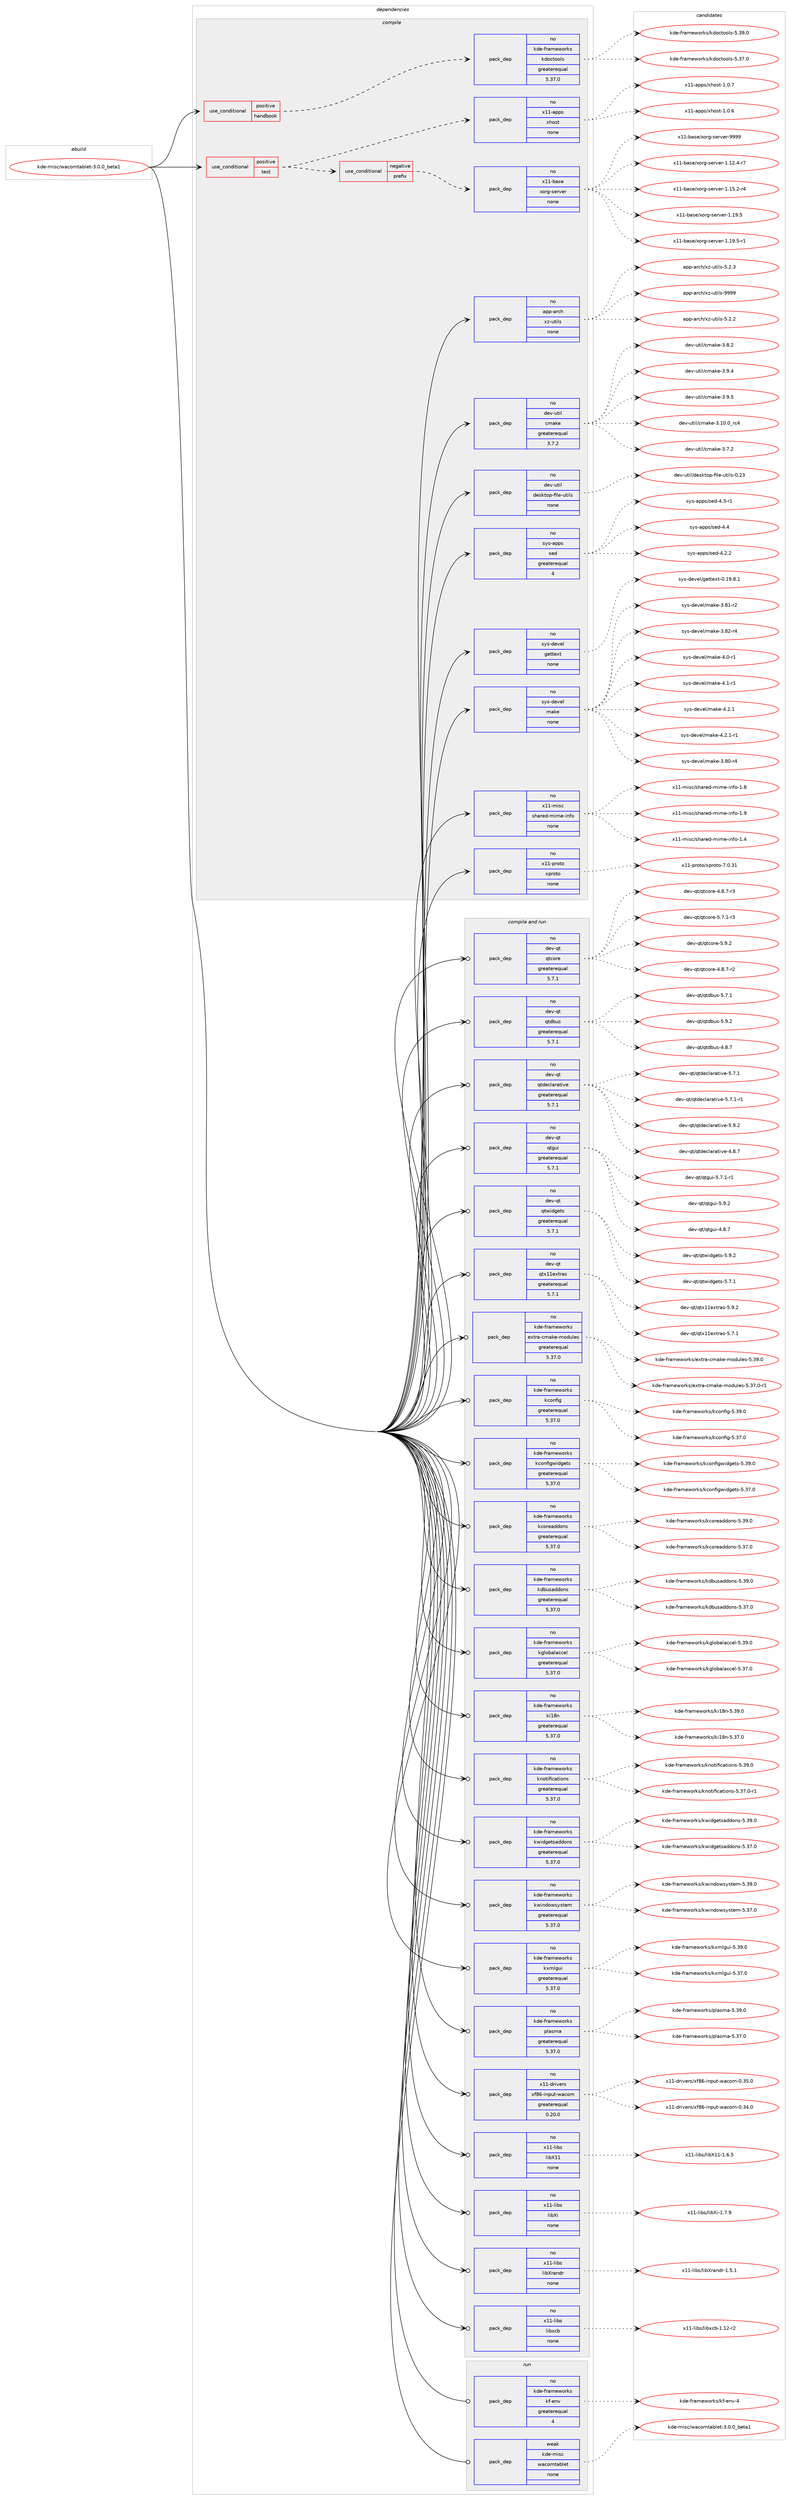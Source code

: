 digraph prolog {

# *************
# Graph options
# *************

newrank=true;
concentrate=true;
compound=true;
graph [rankdir=LR,fontname=Helvetica,fontsize=10,ranksep=1.5];#, ranksep=2.5, nodesep=0.2];
edge  [arrowhead=vee];
node  [fontname=Helvetica,fontsize=10];

# **********
# The ebuild
# **********

subgraph cluster_leftcol {
color=gray;
rank=same;
label=<<i>ebuild</i>>;
id [label="kde-misc/wacomtablet-3.0.0_beta1", color=red, width=4, href="../kde-misc/wacomtablet-3.0.0_beta1.svg"];
}

# ****************
# The dependencies
# ****************

subgraph cluster_midcol {
color=gray;
label=<<i>dependencies</i>>;
subgraph cluster_compile {
fillcolor="#eeeeee";
style=filled;
label=<<i>compile</i>>;
subgraph cond84415 {
dependency335455 [label=<<TABLE BORDER="0" CELLBORDER="1" CELLSPACING="0" CELLPADDING="4"><TR><TD ROWSPAN="3" CELLPADDING="10">use_conditional</TD></TR><TR><TD>positive</TD></TR><TR><TD>handbook</TD></TR></TABLE>>, shape=none, color=red];
subgraph pack246017 {
dependency335456 [label=<<TABLE BORDER="0" CELLBORDER="1" CELLSPACING="0" CELLPADDING="4" WIDTH="220"><TR><TD ROWSPAN="6" CELLPADDING="30">pack_dep</TD></TR><TR><TD WIDTH="110">no</TD></TR><TR><TD>kde-frameworks</TD></TR><TR><TD>kdoctools</TD></TR><TR><TD>greaterequal</TD></TR><TR><TD>5.37.0</TD></TR></TABLE>>, shape=none, color=blue];
}
dependency335455:e -> dependency335456:w [weight=20,style="dashed",arrowhead="vee"];
}
id:e -> dependency335455:w [weight=20,style="solid",arrowhead="vee"];
subgraph cond84416 {
dependency335457 [label=<<TABLE BORDER="0" CELLBORDER="1" CELLSPACING="0" CELLPADDING="4"><TR><TD ROWSPAN="3" CELLPADDING="10">use_conditional</TD></TR><TR><TD>positive</TD></TR><TR><TD>test</TD></TR></TABLE>>, shape=none, color=red];
subgraph cond84417 {
dependency335458 [label=<<TABLE BORDER="0" CELLBORDER="1" CELLSPACING="0" CELLPADDING="4"><TR><TD ROWSPAN="3" CELLPADDING="10">use_conditional</TD></TR><TR><TD>negative</TD></TR><TR><TD>prefix</TD></TR></TABLE>>, shape=none, color=red];
subgraph pack246018 {
dependency335459 [label=<<TABLE BORDER="0" CELLBORDER="1" CELLSPACING="0" CELLPADDING="4" WIDTH="220"><TR><TD ROWSPAN="6" CELLPADDING="30">pack_dep</TD></TR><TR><TD WIDTH="110">no</TD></TR><TR><TD>x11-base</TD></TR><TR><TD>xorg-server</TD></TR><TR><TD>none</TD></TR><TR><TD></TD></TR></TABLE>>, shape=none, color=blue];
}
dependency335458:e -> dependency335459:w [weight=20,style="dashed",arrowhead="vee"];
}
dependency335457:e -> dependency335458:w [weight=20,style="dashed",arrowhead="vee"];
subgraph pack246019 {
dependency335460 [label=<<TABLE BORDER="0" CELLBORDER="1" CELLSPACING="0" CELLPADDING="4" WIDTH="220"><TR><TD ROWSPAN="6" CELLPADDING="30">pack_dep</TD></TR><TR><TD WIDTH="110">no</TD></TR><TR><TD>x11-apps</TD></TR><TR><TD>xhost</TD></TR><TR><TD>none</TD></TR><TR><TD></TD></TR></TABLE>>, shape=none, color=blue];
}
dependency335457:e -> dependency335460:w [weight=20,style="dashed",arrowhead="vee"];
}
id:e -> dependency335457:w [weight=20,style="solid",arrowhead="vee"];
subgraph pack246020 {
dependency335461 [label=<<TABLE BORDER="0" CELLBORDER="1" CELLSPACING="0" CELLPADDING="4" WIDTH="220"><TR><TD ROWSPAN="6" CELLPADDING="30">pack_dep</TD></TR><TR><TD WIDTH="110">no</TD></TR><TR><TD>app-arch</TD></TR><TR><TD>xz-utils</TD></TR><TR><TD>none</TD></TR><TR><TD></TD></TR></TABLE>>, shape=none, color=blue];
}
id:e -> dependency335461:w [weight=20,style="solid",arrowhead="vee"];
subgraph pack246021 {
dependency335462 [label=<<TABLE BORDER="0" CELLBORDER="1" CELLSPACING="0" CELLPADDING="4" WIDTH="220"><TR><TD ROWSPAN="6" CELLPADDING="30">pack_dep</TD></TR><TR><TD WIDTH="110">no</TD></TR><TR><TD>dev-util</TD></TR><TR><TD>cmake</TD></TR><TR><TD>greaterequal</TD></TR><TR><TD>3.7.2</TD></TR></TABLE>>, shape=none, color=blue];
}
id:e -> dependency335462:w [weight=20,style="solid",arrowhead="vee"];
subgraph pack246022 {
dependency335463 [label=<<TABLE BORDER="0" CELLBORDER="1" CELLSPACING="0" CELLPADDING="4" WIDTH="220"><TR><TD ROWSPAN="6" CELLPADDING="30">pack_dep</TD></TR><TR><TD WIDTH="110">no</TD></TR><TR><TD>dev-util</TD></TR><TR><TD>desktop-file-utils</TD></TR><TR><TD>none</TD></TR><TR><TD></TD></TR></TABLE>>, shape=none, color=blue];
}
id:e -> dependency335463:w [weight=20,style="solid",arrowhead="vee"];
subgraph pack246023 {
dependency335464 [label=<<TABLE BORDER="0" CELLBORDER="1" CELLSPACING="0" CELLPADDING="4" WIDTH="220"><TR><TD ROWSPAN="6" CELLPADDING="30">pack_dep</TD></TR><TR><TD WIDTH="110">no</TD></TR><TR><TD>sys-apps</TD></TR><TR><TD>sed</TD></TR><TR><TD>greaterequal</TD></TR><TR><TD>4</TD></TR></TABLE>>, shape=none, color=blue];
}
id:e -> dependency335464:w [weight=20,style="solid",arrowhead="vee"];
subgraph pack246024 {
dependency335465 [label=<<TABLE BORDER="0" CELLBORDER="1" CELLSPACING="0" CELLPADDING="4" WIDTH="220"><TR><TD ROWSPAN="6" CELLPADDING="30">pack_dep</TD></TR><TR><TD WIDTH="110">no</TD></TR><TR><TD>sys-devel</TD></TR><TR><TD>gettext</TD></TR><TR><TD>none</TD></TR><TR><TD></TD></TR></TABLE>>, shape=none, color=blue];
}
id:e -> dependency335465:w [weight=20,style="solid",arrowhead="vee"];
subgraph pack246025 {
dependency335466 [label=<<TABLE BORDER="0" CELLBORDER="1" CELLSPACING="0" CELLPADDING="4" WIDTH="220"><TR><TD ROWSPAN="6" CELLPADDING="30">pack_dep</TD></TR><TR><TD WIDTH="110">no</TD></TR><TR><TD>sys-devel</TD></TR><TR><TD>make</TD></TR><TR><TD>none</TD></TR><TR><TD></TD></TR></TABLE>>, shape=none, color=blue];
}
id:e -> dependency335466:w [weight=20,style="solid",arrowhead="vee"];
subgraph pack246026 {
dependency335467 [label=<<TABLE BORDER="0" CELLBORDER="1" CELLSPACING="0" CELLPADDING="4" WIDTH="220"><TR><TD ROWSPAN="6" CELLPADDING="30">pack_dep</TD></TR><TR><TD WIDTH="110">no</TD></TR><TR><TD>x11-misc</TD></TR><TR><TD>shared-mime-info</TD></TR><TR><TD>none</TD></TR><TR><TD></TD></TR></TABLE>>, shape=none, color=blue];
}
id:e -> dependency335467:w [weight=20,style="solid",arrowhead="vee"];
subgraph pack246027 {
dependency335468 [label=<<TABLE BORDER="0" CELLBORDER="1" CELLSPACING="0" CELLPADDING="4" WIDTH="220"><TR><TD ROWSPAN="6" CELLPADDING="30">pack_dep</TD></TR><TR><TD WIDTH="110">no</TD></TR><TR><TD>x11-proto</TD></TR><TR><TD>xproto</TD></TR><TR><TD>none</TD></TR><TR><TD></TD></TR></TABLE>>, shape=none, color=blue];
}
id:e -> dependency335468:w [weight=20,style="solid",arrowhead="vee"];
}
subgraph cluster_compileandrun {
fillcolor="#eeeeee";
style=filled;
label=<<i>compile and run</i>>;
subgraph pack246028 {
dependency335469 [label=<<TABLE BORDER="0" CELLBORDER="1" CELLSPACING="0" CELLPADDING="4" WIDTH="220"><TR><TD ROWSPAN="6" CELLPADDING="30">pack_dep</TD></TR><TR><TD WIDTH="110">no</TD></TR><TR><TD>dev-qt</TD></TR><TR><TD>qtcore</TD></TR><TR><TD>greaterequal</TD></TR><TR><TD>5.7.1</TD></TR></TABLE>>, shape=none, color=blue];
}
id:e -> dependency335469:w [weight=20,style="solid",arrowhead="odotvee"];
subgraph pack246029 {
dependency335470 [label=<<TABLE BORDER="0" CELLBORDER="1" CELLSPACING="0" CELLPADDING="4" WIDTH="220"><TR><TD ROWSPAN="6" CELLPADDING="30">pack_dep</TD></TR><TR><TD WIDTH="110">no</TD></TR><TR><TD>dev-qt</TD></TR><TR><TD>qtdbus</TD></TR><TR><TD>greaterequal</TD></TR><TR><TD>5.7.1</TD></TR></TABLE>>, shape=none, color=blue];
}
id:e -> dependency335470:w [weight=20,style="solid",arrowhead="odotvee"];
subgraph pack246030 {
dependency335471 [label=<<TABLE BORDER="0" CELLBORDER="1" CELLSPACING="0" CELLPADDING="4" WIDTH="220"><TR><TD ROWSPAN="6" CELLPADDING="30">pack_dep</TD></TR><TR><TD WIDTH="110">no</TD></TR><TR><TD>dev-qt</TD></TR><TR><TD>qtdeclarative</TD></TR><TR><TD>greaterequal</TD></TR><TR><TD>5.7.1</TD></TR></TABLE>>, shape=none, color=blue];
}
id:e -> dependency335471:w [weight=20,style="solid",arrowhead="odotvee"];
subgraph pack246031 {
dependency335472 [label=<<TABLE BORDER="0" CELLBORDER="1" CELLSPACING="0" CELLPADDING="4" WIDTH="220"><TR><TD ROWSPAN="6" CELLPADDING="30">pack_dep</TD></TR><TR><TD WIDTH="110">no</TD></TR><TR><TD>dev-qt</TD></TR><TR><TD>qtgui</TD></TR><TR><TD>greaterequal</TD></TR><TR><TD>5.7.1</TD></TR></TABLE>>, shape=none, color=blue];
}
id:e -> dependency335472:w [weight=20,style="solid",arrowhead="odotvee"];
subgraph pack246032 {
dependency335473 [label=<<TABLE BORDER="0" CELLBORDER="1" CELLSPACING="0" CELLPADDING="4" WIDTH="220"><TR><TD ROWSPAN="6" CELLPADDING="30">pack_dep</TD></TR><TR><TD WIDTH="110">no</TD></TR><TR><TD>dev-qt</TD></TR><TR><TD>qtwidgets</TD></TR><TR><TD>greaterequal</TD></TR><TR><TD>5.7.1</TD></TR></TABLE>>, shape=none, color=blue];
}
id:e -> dependency335473:w [weight=20,style="solid",arrowhead="odotvee"];
subgraph pack246033 {
dependency335474 [label=<<TABLE BORDER="0" CELLBORDER="1" CELLSPACING="0" CELLPADDING="4" WIDTH="220"><TR><TD ROWSPAN="6" CELLPADDING="30">pack_dep</TD></TR><TR><TD WIDTH="110">no</TD></TR><TR><TD>dev-qt</TD></TR><TR><TD>qtx11extras</TD></TR><TR><TD>greaterequal</TD></TR><TR><TD>5.7.1</TD></TR></TABLE>>, shape=none, color=blue];
}
id:e -> dependency335474:w [weight=20,style="solid",arrowhead="odotvee"];
subgraph pack246034 {
dependency335475 [label=<<TABLE BORDER="0" CELLBORDER="1" CELLSPACING="0" CELLPADDING="4" WIDTH="220"><TR><TD ROWSPAN="6" CELLPADDING="30">pack_dep</TD></TR><TR><TD WIDTH="110">no</TD></TR><TR><TD>kde-frameworks</TD></TR><TR><TD>extra-cmake-modules</TD></TR><TR><TD>greaterequal</TD></TR><TR><TD>5.37.0</TD></TR></TABLE>>, shape=none, color=blue];
}
id:e -> dependency335475:w [weight=20,style="solid",arrowhead="odotvee"];
subgraph pack246035 {
dependency335476 [label=<<TABLE BORDER="0" CELLBORDER="1" CELLSPACING="0" CELLPADDING="4" WIDTH="220"><TR><TD ROWSPAN="6" CELLPADDING="30">pack_dep</TD></TR><TR><TD WIDTH="110">no</TD></TR><TR><TD>kde-frameworks</TD></TR><TR><TD>kconfig</TD></TR><TR><TD>greaterequal</TD></TR><TR><TD>5.37.0</TD></TR></TABLE>>, shape=none, color=blue];
}
id:e -> dependency335476:w [weight=20,style="solid",arrowhead="odotvee"];
subgraph pack246036 {
dependency335477 [label=<<TABLE BORDER="0" CELLBORDER="1" CELLSPACING="0" CELLPADDING="4" WIDTH="220"><TR><TD ROWSPAN="6" CELLPADDING="30">pack_dep</TD></TR><TR><TD WIDTH="110">no</TD></TR><TR><TD>kde-frameworks</TD></TR><TR><TD>kconfigwidgets</TD></TR><TR><TD>greaterequal</TD></TR><TR><TD>5.37.0</TD></TR></TABLE>>, shape=none, color=blue];
}
id:e -> dependency335477:w [weight=20,style="solid",arrowhead="odotvee"];
subgraph pack246037 {
dependency335478 [label=<<TABLE BORDER="0" CELLBORDER="1" CELLSPACING="0" CELLPADDING="4" WIDTH="220"><TR><TD ROWSPAN="6" CELLPADDING="30">pack_dep</TD></TR><TR><TD WIDTH="110">no</TD></TR><TR><TD>kde-frameworks</TD></TR><TR><TD>kcoreaddons</TD></TR><TR><TD>greaterequal</TD></TR><TR><TD>5.37.0</TD></TR></TABLE>>, shape=none, color=blue];
}
id:e -> dependency335478:w [weight=20,style="solid",arrowhead="odotvee"];
subgraph pack246038 {
dependency335479 [label=<<TABLE BORDER="0" CELLBORDER="1" CELLSPACING="0" CELLPADDING="4" WIDTH="220"><TR><TD ROWSPAN="6" CELLPADDING="30">pack_dep</TD></TR><TR><TD WIDTH="110">no</TD></TR><TR><TD>kde-frameworks</TD></TR><TR><TD>kdbusaddons</TD></TR><TR><TD>greaterequal</TD></TR><TR><TD>5.37.0</TD></TR></TABLE>>, shape=none, color=blue];
}
id:e -> dependency335479:w [weight=20,style="solid",arrowhead="odotvee"];
subgraph pack246039 {
dependency335480 [label=<<TABLE BORDER="0" CELLBORDER="1" CELLSPACING="0" CELLPADDING="4" WIDTH="220"><TR><TD ROWSPAN="6" CELLPADDING="30">pack_dep</TD></TR><TR><TD WIDTH="110">no</TD></TR><TR><TD>kde-frameworks</TD></TR><TR><TD>kglobalaccel</TD></TR><TR><TD>greaterequal</TD></TR><TR><TD>5.37.0</TD></TR></TABLE>>, shape=none, color=blue];
}
id:e -> dependency335480:w [weight=20,style="solid",arrowhead="odotvee"];
subgraph pack246040 {
dependency335481 [label=<<TABLE BORDER="0" CELLBORDER="1" CELLSPACING="0" CELLPADDING="4" WIDTH="220"><TR><TD ROWSPAN="6" CELLPADDING="30">pack_dep</TD></TR><TR><TD WIDTH="110">no</TD></TR><TR><TD>kde-frameworks</TD></TR><TR><TD>ki18n</TD></TR><TR><TD>greaterequal</TD></TR><TR><TD>5.37.0</TD></TR></TABLE>>, shape=none, color=blue];
}
id:e -> dependency335481:w [weight=20,style="solid",arrowhead="odotvee"];
subgraph pack246041 {
dependency335482 [label=<<TABLE BORDER="0" CELLBORDER="1" CELLSPACING="0" CELLPADDING="4" WIDTH="220"><TR><TD ROWSPAN="6" CELLPADDING="30">pack_dep</TD></TR><TR><TD WIDTH="110">no</TD></TR><TR><TD>kde-frameworks</TD></TR><TR><TD>knotifications</TD></TR><TR><TD>greaterequal</TD></TR><TR><TD>5.37.0</TD></TR></TABLE>>, shape=none, color=blue];
}
id:e -> dependency335482:w [weight=20,style="solid",arrowhead="odotvee"];
subgraph pack246042 {
dependency335483 [label=<<TABLE BORDER="0" CELLBORDER="1" CELLSPACING="0" CELLPADDING="4" WIDTH="220"><TR><TD ROWSPAN="6" CELLPADDING="30">pack_dep</TD></TR><TR><TD WIDTH="110">no</TD></TR><TR><TD>kde-frameworks</TD></TR><TR><TD>kwidgetsaddons</TD></TR><TR><TD>greaterequal</TD></TR><TR><TD>5.37.0</TD></TR></TABLE>>, shape=none, color=blue];
}
id:e -> dependency335483:w [weight=20,style="solid",arrowhead="odotvee"];
subgraph pack246043 {
dependency335484 [label=<<TABLE BORDER="0" CELLBORDER="1" CELLSPACING="0" CELLPADDING="4" WIDTH="220"><TR><TD ROWSPAN="6" CELLPADDING="30">pack_dep</TD></TR><TR><TD WIDTH="110">no</TD></TR><TR><TD>kde-frameworks</TD></TR><TR><TD>kwindowsystem</TD></TR><TR><TD>greaterequal</TD></TR><TR><TD>5.37.0</TD></TR></TABLE>>, shape=none, color=blue];
}
id:e -> dependency335484:w [weight=20,style="solid",arrowhead="odotvee"];
subgraph pack246044 {
dependency335485 [label=<<TABLE BORDER="0" CELLBORDER="1" CELLSPACING="0" CELLPADDING="4" WIDTH="220"><TR><TD ROWSPAN="6" CELLPADDING="30">pack_dep</TD></TR><TR><TD WIDTH="110">no</TD></TR><TR><TD>kde-frameworks</TD></TR><TR><TD>kxmlgui</TD></TR><TR><TD>greaterequal</TD></TR><TR><TD>5.37.0</TD></TR></TABLE>>, shape=none, color=blue];
}
id:e -> dependency335485:w [weight=20,style="solid",arrowhead="odotvee"];
subgraph pack246045 {
dependency335486 [label=<<TABLE BORDER="0" CELLBORDER="1" CELLSPACING="0" CELLPADDING="4" WIDTH="220"><TR><TD ROWSPAN="6" CELLPADDING="30">pack_dep</TD></TR><TR><TD WIDTH="110">no</TD></TR><TR><TD>kde-frameworks</TD></TR><TR><TD>plasma</TD></TR><TR><TD>greaterequal</TD></TR><TR><TD>5.37.0</TD></TR></TABLE>>, shape=none, color=blue];
}
id:e -> dependency335486:w [weight=20,style="solid",arrowhead="odotvee"];
subgraph pack246046 {
dependency335487 [label=<<TABLE BORDER="0" CELLBORDER="1" CELLSPACING="0" CELLPADDING="4" WIDTH="220"><TR><TD ROWSPAN="6" CELLPADDING="30">pack_dep</TD></TR><TR><TD WIDTH="110">no</TD></TR><TR><TD>x11-drivers</TD></TR><TR><TD>xf86-input-wacom</TD></TR><TR><TD>greaterequal</TD></TR><TR><TD>0.20.0</TD></TR></TABLE>>, shape=none, color=blue];
}
id:e -> dependency335487:w [weight=20,style="solid",arrowhead="odotvee"];
subgraph pack246047 {
dependency335488 [label=<<TABLE BORDER="0" CELLBORDER="1" CELLSPACING="0" CELLPADDING="4" WIDTH="220"><TR><TD ROWSPAN="6" CELLPADDING="30">pack_dep</TD></TR><TR><TD WIDTH="110">no</TD></TR><TR><TD>x11-libs</TD></TR><TR><TD>libX11</TD></TR><TR><TD>none</TD></TR><TR><TD></TD></TR></TABLE>>, shape=none, color=blue];
}
id:e -> dependency335488:w [weight=20,style="solid",arrowhead="odotvee"];
subgraph pack246048 {
dependency335489 [label=<<TABLE BORDER="0" CELLBORDER="1" CELLSPACING="0" CELLPADDING="4" WIDTH="220"><TR><TD ROWSPAN="6" CELLPADDING="30">pack_dep</TD></TR><TR><TD WIDTH="110">no</TD></TR><TR><TD>x11-libs</TD></TR><TR><TD>libXi</TD></TR><TR><TD>none</TD></TR><TR><TD></TD></TR></TABLE>>, shape=none, color=blue];
}
id:e -> dependency335489:w [weight=20,style="solid",arrowhead="odotvee"];
subgraph pack246049 {
dependency335490 [label=<<TABLE BORDER="0" CELLBORDER="1" CELLSPACING="0" CELLPADDING="4" WIDTH="220"><TR><TD ROWSPAN="6" CELLPADDING="30">pack_dep</TD></TR><TR><TD WIDTH="110">no</TD></TR><TR><TD>x11-libs</TD></TR><TR><TD>libXrandr</TD></TR><TR><TD>none</TD></TR><TR><TD></TD></TR></TABLE>>, shape=none, color=blue];
}
id:e -> dependency335490:w [weight=20,style="solid",arrowhead="odotvee"];
subgraph pack246050 {
dependency335491 [label=<<TABLE BORDER="0" CELLBORDER="1" CELLSPACING="0" CELLPADDING="4" WIDTH="220"><TR><TD ROWSPAN="6" CELLPADDING="30">pack_dep</TD></TR><TR><TD WIDTH="110">no</TD></TR><TR><TD>x11-libs</TD></TR><TR><TD>libxcb</TD></TR><TR><TD>none</TD></TR><TR><TD></TD></TR></TABLE>>, shape=none, color=blue];
}
id:e -> dependency335491:w [weight=20,style="solid",arrowhead="odotvee"];
}
subgraph cluster_run {
fillcolor="#eeeeee";
style=filled;
label=<<i>run</i>>;
subgraph pack246051 {
dependency335492 [label=<<TABLE BORDER="0" CELLBORDER="1" CELLSPACING="0" CELLPADDING="4" WIDTH="220"><TR><TD ROWSPAN="6" CELLPADDING="30">pack_dep</TD></TR><TR><TD WIDTH="110">no</TD></TR><TR><TD>kde-frameworks</TD></TR><TR><TD>kf-env</TD></TR><TR><TD>greaterequal</TD></TR><TR><TD>4</TD></TR></TABLE>>, shape=none, color=blue];
}
id:e -> dependency335492:w [weight=20,style="solid",arrowhead="odot"];
subgraph pack246052 {
dependency335493 [label=<<TABLE BORDER="0" CELLBORDER="1" CELLSPACING="0" CELLPADDING="4" WIDTH="220"><TR><TD ROWSPAN="6" CELLPADDING="30">pack_dep</TD></TR><TR><TD WIDTH="110">weak</TD></TR><TR><TD>kde-misc</TD></TR><TR><TD>wacomtablet</TD></TR><TR><TD>none</TD></TR><TR><TD></TD></TR></TABLE>>, shape=none, color=blue];
}
id:e -> dependency335493:w [weight=20,style="solid",arrowhead="odot"];
}
}

# **************
# The candidates
# **************

subgraph cluster_choices {
rank=same;
color=gray;
label=<<i>candidates</i>>;

subgraph choice246017 {
color=black;
nodesep=1;
choice1071001014510211497109101119111114107115471071001119911611111110811545534651554648 [label="kde-frameworks/kdoctools-5.37.0", color=red, width=4,href="../kde-frameworks/kdoctools-5.37.0.svg"];
choice1071001014510211497109101119111114107115471071001119911611111110811545534651574648 [label="kde-frameworks/kdoctools-5.39.0", color=red, width=4,href="../kde-frameworks/kdoctools-5.39.0.svg"];
dependency335456:e -> choice1071001014510211497109101119111114107115471071001119911611111110811545534651554648:w [style=dotted,weight="100"];
dependency335456:e -> choice1071001014510211497109101119111114107115471071001119911611111110811545534651574648:w [style=dotted,weight="100"];
}
subgraph choice246018 {
color=black;
nodesep=1;
choice12049494598971151014712011111410345115101114118101114454946495046524511455 [label="x11-base/xorg-server-1.12.4-r7", color=red, width=4,href="../x11-base/xorg-server-1.12.4-r7.svg"];
choice12049494598971151014712011111410345115101114118101114454946495346504511452 [label="x11-base/xorg-server-1.15.2-r4", color=red, width=4,href="../x11-base/xorg-server-1.15.2-r4.svg"];
choice1204949459897115101471201111141034511510111411810111445494649574653 [label="x11-base/xorg-server-1.19.5", color=red, width=4,href="../x11-base/xorg-server-1.19.5.svg"];
choice12049494598971151014712011111410345115101114118101114454946495746534511449 [label="x11-base/xorg-server-1.19.5-r1", color=red, width=4,href="../x11-base/xorg-server-1.19.5-r1.svg"];
choice120494945989711510147120111114103451151011141181011144557575757 [label="x11-base/xorg-server-9999", color=red, width=4,href="../x11-base/xorg-server-9999.svg"];
dependency335459:e -> choice12049494598971151014712011111410345115101114118101114454946495046524511455:w [style=dotted,weight="100"];
dependency335459:e -> choice12049494598971151014712011111410345115101114118101114454946495346504511452:w [style=dotted,weight="100"];
dependency335459:e -> choice1204949459897115101471201111141034511510111411810111445494649574653:w [style=dotted,weight="100"];
dependency335459:e -> choice12049494598971151014712011111410345115101114118101114454946495746534511449:w [style=dotted,weight="100"];
dependency335459:e -> choice120494945989711510147120111114103451151011141181011144557575757:w [style=dotted,weight="100"];
}
subgraph choice246019 {
color=black;
nodesep=1;
choice1204949459711211211547120104111115116454946484654 [label="x11-apps/xhost-1.0.6", color=red, width=4,href="../x11-apps/xhost-1.0.6.svg"];
choice1204949459711211211547120104111115116454946484655 [label="x11-apps/xhost-1.0.7", color=red, width=4,href="../x11-apps/xhost-1.0.7.svg"];
dependency335460:e -> choice1204949459711211211547120104111115116454946484654:w [style=dotted,weight="100"];
dependency335460:e -> choice1204949459711211211547120104111115116454946484655:w [style=dotted,weight="100"];
}
subgraph choice246020 {
color=black;
nodesep=1;
choice971121124597114991044712012245117116105108115455346504650 [label="app-arch/xz-utils-5.2.2", color=red, width=4,href="../app-arch/xz-utils-5.2.2.svg"];
choice971121124597114991044712012245117116105108115455346504651 [label="app-arch/xz-utils-5.2.3", color=red, width=4,href="../app-arch/xz-utils-5.2.3.svg"];
choice9711211245971149910447120122451171161051081154557575757 [label="app-arch/xz-utils-9999", color=red, width=4,href="../app-arch/xz-utils-9999.svg"];
dependency335461:e -> choice971121124597114991044712012245117116105108115455346504650:w [style=dotted,weight="100"];
dependency335461:e -> choice971121124597114991044712012245117116105108115455346504651:w [style=dotted,weight="100"];
dependency335461:e -> choice9711211245971149910447120122451171161051081154557575757:w [style=dotted,weight="100"];
}
subgraph choice246021 {
color=black;
nodesep=1;
choice1001011184511711610510847991099710710145514649484648951149952 [label="dev-util/cmake-3.10.0_rc4", color=red, width=4,href="../dev-util/cmake-3.10.0_rc4.svg"];
choice10010111845117116105108479910997107101455146554650 [label="dev-util/cmake-3.7.2", color=red, width=4,href="../dev-util/cmake-3.7.2.svg"];
choice10010111845117116105108479910997107101455146564650 [label="dev-util/cmake-3.8.2", color=red, width=4,href="../dev-util/cmake-3.8.2.svg"];
choice10010111845117116105108479910997107101455146574652 [label="dev-util/cmake-3.9.4", color=red, width=4,href="../dev-util/cmake-3.9.4.svg"];
choice10010111845117116105108479910997107101455146574653 [label="dev-util/cmake-3.9.5", color=red, width=4,href="../dev-util/cmake-3.9.5.svg"];
dependency335462:e -> choice1001011184511711610510847991099710710145514649484648951149952:w [style=dotted,weight="100"];
dependency335462:e -> choice10010111845117116105108479910997107101455146554650:w [style=dotted,weight="100"];
dependency335462:e -> choice10010111845117116105108479910997107101455146564650:w [style=dotted,weight="100"];
dependency335462:e -> choice10010111845117116105108479910997107101455146574652:w [style=dotted,weight="100"];
dependency335462:e -> choice10010111845117116105108479910997107101455146574653:w [style=dotted,weight="100"];
}
subgraph choice246022 {
color=black;
nodesep=1;
choice100101118451171161051084710010111510711611111245102105108101451171161051081154548465051 [label="dev-util/desktop-file-utils-0.23", color=red, width=4,href="../dev-util/desktop-file-utils-0.23.svg"];
dependency335463:e -> choice100101118451171161051084710010111510711611111245102105108101451171161051081154548465051:w [style=dotted,weight="100"];
}
subgraph choice246023 {
color=black;
nodesep=1;
choice115121115459711211211547115101100455246504650 [label="sys-apps/sed-4.2.2", color=red, width=4,href="../sys-apps/sed-4.2.2.svg"];
choice115121115459711211211547115101100455246514511449 [label="sys-apps/sed-4.3-r1", color=red, width=4,href="../sys-apps/sed-4.3-r1.svg"];
choice11512111545971121121154711510110045524652 [label="sys-apps/sed-4.4", color=red, width=4,href="../sys-apps/sed-4.4.svg"];
dependency335464:e -> choice115121115459711211211547115101100455246504650:w [style=dotted,weight="100"];
dependency335464:e -> choice115121115459711211211547115101100455246514511449:w [style=dotted,weight="100"];
dependency335464:e -> choice11512111545971121121154711510110045524652:w [style=dotted,weight="100"];
}
subgraph choice246024 {
color=black;
nodesep=1;
choice1151211154510010111810110847103101116116101120116454846495746564649 [label="sys-devel/gettext-0.19.8.1", color=red, width=4,href="../sys-devel/gettext-0.19.8.1.svg"];
dependency335465:e -> choice1151211154510010111810110847103101116116101120116454846495746564649:w [style=dotted,weight="100"];
}
subgraph choice246025 {
color=black;
nodesep=1;
choice11512111545100101118101108471099710710145514656484511452 [label="sys-devel/make-3.80-r4", color=red, width=4,href="../sys-devel/make-3.80-r4.svg"];
choice11512111545100101118101108471099710710145514656494511450 [label="sys-devel/make-3.81-r2", color=red, width=4,href="../sys-devel/make-3.81-r2.svg"];
choice11512111545100101118101108471099710710145514656504511452 [label="sys-devel/make-3.82-r4", color=red, width=4,href="../sys-devel/make-3.82-r4.svg"];
choice115121115451001011181011084710997107101455246484511449 [label="sys-devel/make-4.0-r1", color=red, width=4,href="../sys-devel/make-4.0-r1.svg"];
choice115121115451001011181011084710997107101455246494511449 [label="sys-devel/make-4.1-r1", color=red, width=4,href="../sys-devel/make-4.1-r1.svg"];
choice115121115451001011181011084710997107101455246504649 [label="sys-devel/make-4.2.1", color=red, width=4,href="../sys-devel/make-4.2.1.svg"];
choice1151211154510010111810110847109971071014552465046494511449 [label="sys-devel/make-4.2.1-r1", color=red, width=4,href="../sys-devel/make-4.2.1-r1.svg"];
dependency335466:e -> choice11512111545100101118101108471099710710145514656484511452:w [style=dotted,weight="100"];
dependency335466:e -> choice11512111545100101118101108471099710710145514656494511450:w [style=dotted,weight="100"];
dependency335466:e -> choice11512111545100101118101108471099710710145514656504511452:w [style=dotted,weight="100"];
dependency335466:e -> choice115121115451001011181011084710997107101455246484511449:w [style=dotted,weight="100"];
dependency335466:e -> choice115121115451001011181011084710997107101455246494511449:w [style=dotted,weight="100"];
dependency335466:e -> choice115121115451001011181011084710997107101455246504649:w [style=dotted,weight="100"];
dependency335466:e -> choice1151211154510010111810110847109971071014552465046494511449:w [style=dotted,weight="100"];
}
subgraph choice246026 {
color=black;
nodesep=1;
choice120494945109105115994711510497114101100451091051091014510511010211145494652 [label="x11-misc/shared-mime-info-1.4", color=red, width=4,href="../x11-misc/shared-mime-info-1.4.svg"];
choice120494945109105115994711510497114101100451091051091014510511010211145494656 [label="x11-misc/shared-mime-info-1.8", color=red, width=4,href="../x11-misc/shared-mime-info-1.8.svg"];
choice120494945109105115994711510497114101100451091051091014510511010211145494657 [label="x11-misc/shared-mime-info-1.9", color=red, width=4,href="../x11-misc/shared-mime-info-1.9.svg"];
dependency335467:e -> choice120494945109105115994711510497114101100451091051091014510511010211145494652:w [style=dotted,weight="100"];
dependency335467:e -> choice120494945109105115994711510497114101100451091051091014510511010211145494656:w [style=dotted,weight="100"];
dependency335467:e -> choice120494945109105115994711510497114101100451091051091014510511010211145494657:w [style=dotted,weight="100"];
}
subgraph choice246027 {
color=black;
nodesep=1;
choice1204949451121141111161114712011211411111611145554648465149 [label="x11-proto/xproto-7.0.31", color=red, width=4,href="../x11-proto/xproto-7.0.31.svg"];
dependency335468:e -> choice1204949451121141111161114712011211411111611145554648465149:w [style=dotted,weight="100"];
}
subgraph choice246028 {
color=black;
nodesep=1;
choice1001011184511311647113116991111141014552465646554511450 [label="dev-qt/qtcore-4.8.7-r2", color=red, width=4,href="../dev-qt/qtcore-4.8.7-r2.svg"];
choice1001011184511311647113116991111141014552465646554511451 [label="dev-qt/qtcore-4.8.7-r3", color=red, width=4,href="../dev-qt/qtcore-4.8.7-r3.svg"];
choice1001011184511311647113116991111141014553465546494511451 [label="dev-qt/qtcore-5.7.1-r3", color=red, width=4,href="../dev-qt/qtcore-5.7.1-r3.svg"];
choice100101118451131164711311699111114101455346574650 [label="dev-qt/qtcore-5.9.2", color=red, width=4,href="../dev-qt/qtcore-5.9.2.svg"];
dependency335469:e -> choice1001011184511311647113116991111141014552465646554511450:w [style=dotted,weight="100"];
dependency335469:e -> choice1001011184511311647113116991111141014552465646554511451:w [style=dotted,weight="100"];
dependency335469:e -> choice1001011184511311647113116991111141014553465546494511451:w [style=dotted,weight="100"];
dependency335469:e -> choice100101118451131164711311699111114101455346574650:w [style=dotted,weight="100"];
}
subgraph choice246029 {
color=black;
nodesep=1;
choice100101118451131164711311610098117115455246564655 [label="dev-qt/qtdbus-4.8.7", color=red, width=4,href="../dev-qt/qtdbus-4.8.7.svg"];
choice100101118451131164711311610098117115455346554649 [label="dev-qt/qtdbus-5.7.1", color=red, width=4,href="../dev-qt/qtdbus-5.7.1.svg"];
choice100101118451131164711311610098117115455346574650 [label="dev-qt/qtdbus-5.9.2", color=red, width=4,href="../dev-qt/qtdbus-5.9.2.svg"];
dependency335470:e -> choice100101118451131164711311610098117115455246564655:w [style=dotted,weight="100"];
dependency335470:e -> choice100101118451131164711311610098117115455346554649:w [style=dotted,weight="100"];
dependency335470:e -> choice100101118451131164711311610098117115455346574650:w [style=dotted,weight="100"];
}
subgraph choice246030 {
color=black;
nodesep=1;
choice1001011184511311647113116100101991089711497116105118101455246564655 [label="dev-qt/qtdeclarative-4.8.7", color=red, width=4,href="../dev-qt/qtdeclarative-4.8.7.svg"];
choice1001011184511311647113116100101991089711497116105118101455346554649 [label="dev-qt/qtdeclarative-5.7.1", color=red, width=4,href="../dev-qt/qtdeclarative-5.7.1.svg"];
choice10010111845113116471131161001019910897114971161051181014553465546494511449 [label="dev-qt/qtdeclarative-5.7.1-r1", color=red, width=4,href="../dev-qt/qtdeclarative-5.7.1-r1.svg"];
choice1001011184511311647113116100101991089711497116105118101455346574650 [label="dev-qt/qtdeclarative-5.9.2", color=red, width=4,href="../dev-qt/qtdeclarative-5.9.2.svg"];
dependency335471:e -> choice1001011184511311647113116100101991089711497116105118101455246564655:w [style=dotted,weight="100"];
dependency335471:e -> choice1001011184511311647113116100101991089711497116105118101455346554649:w [style=dotted,weight="100"];
dependency335471:e -> choice10010111845113116471131161001019910897114971161051181014553465546494511449:w [style=dotted,weight="100"];
dependency335471:e -> choice1001011184511311647113116100101991089711497116105118101455346574650:w [style=dotted,weight="100"];
}
subgraph choice246031 {
color=black;
nodesep=1;
choice1001011184511311647113116103117105455246564655 [label="dev-qt/qtgui-4.8.7", color=red, width=4,href="../dev-qt/qtgui-4.8.7.svg"];
choice10010111845113116471131161031171054553465546494511449 [label="dev-qt/qtgui-5.7.1-r1", color=red, width=4,href="../dev-qt/qtgui-5.7.1-r1.svg"];
choice1001011184511311647113116103117105455346574650 [label="dev-qt/qtgui-5.9.2", color=red, width=4,href="../dev-qt/qtgui-5.9.2.svg"];
dependency335472:e -> choice1001011184511311647113116103117105455246564655:w [style=dotted,weight="100"];
dependency335472:e -> choice10010111845113116471131161031171054553465546494511449:w [style=dotted,weight="100"];
dependency335472:e -> choice1001011184511311647113116103117105455346574650:w [style=dotted,weight="100"];
}
subgraph choice246032 {
color=black;
nodesep=1;
choice1001011184511311647113116119105100103101116115455346554649 [label="dev-qt/qtwidgets-5.7.1", color=red, width=4,href="../dev-qt/qtwidgets-5.7.1.svg"];
choice1001011184511311647113116119105100103101116115455346574650 [label="dev-qt/qtwidgets-5.9.2", color=red, width=4,href="../dev-qt/qtwidgets-5.9.2.svg"];
dependency335473:e -> choice1001011184511311647113116119105100103101116115455346554649:w [style=dotted,weight="100"];
dependency335473:e -> choice1001011184511311647113116119105100103101116115455346574650:w [style=dotted,weight="100"];
}
subgraph choice246033 {
color=black;
nodesep=1;
choice1001011184511311647113116120494910112011611497115455346554649 [label="dev-qt/qtx11extras-5.7.1", color=red, width=4,href="../dev-qt/qtx11extras-5.7.1.svg"];
choice1001011184511311647113116120494910112011611497115455346574650 [label="dev-qt/qtx11extras-5.9.2", color=red, width=4,href="../dev-qt/qtx11extras-5.9.2.svg"];
dependency335474:e -> choice1001011184511311647113116120494910112011611497115455346554649:w [style=dotted,weight="100"];
dependency335474:e -> choice1001011184511311647113116120494910112011611497115455346574650:w [style=dotted,weight="100"];
}
subgraph choice246034 {
color=black;
nodesep=1;
choice1071001014510211497109101119111114107115471011201161149745991099710710145109111100117108101115455346515546484511449 [label="kde-frameworks/extra-cmake-modules-5.37.0-r1", color=red, width=4,href="../kde-frameworks/extra-cmake-modules-5.37.0-r1.svg"];
choice107100101451021149710910111911111410711547101120116114974599109971071014510911110011710810111545534651574648 [label="kde-frameworks/extra-cmake-modules-5.39.0", color=red, width=4,href="../kde-frameworks/extra-cmake-modules-5.39.0.svg"];
dependency335475:e -> choice1071001014510211497109101119111114107115471011201161149745991099710710145109111100117108101115455346515546484511449:w [style=dotted,weight="100"];
dependency335475:e -> choice107100101451021149710910111911111410711547101120116114974599109971071014510911110011710810111545534651574648:w [style=dotted,weight="100"];
}
subgraph choice246035 {
color=black;
nodesep=1;
choice1071001014510211497109101119111114107115471079911111010210510345534651554648 [label="kde-frameworks/kconfig-5.37.0", color=red, width=4,href="../kde-frameworks/kconfig-5.37.0.svg"];
choice1071001014510211497109101119111114107115471079911111010210510345534651574648 [label="kde-frameworks/kconfig-5.39.0", color=red, width=4,href="../kde-frameworks/kconfig-5.39.0.svg"];
dependency335476:e -> choice1071001014510211497109101119111114107115471079911111010210510345534651554648:w [style=dotted,weight="100"];
dependency335476:e -> choice1071001014510211497109101119111114107115471079911111010210510345534651574648:w [style=dotted,weight="100"];
}
subgraph choice246036 {
color=black;
nodesep=1;
choice1071001014510211497109101119111114107115471079911111010210510311910510010310111611545534651554648 [label="kde-frameworks/kconfigwidgets-5.37.0", color=red, width=4,href="../kde-frameworks/kconfigwidgets-5.37.0.svg"];
choice1071001014510211497109101119111114107115471079911111010210510311910510010310111611545534651574648 [label="kde-frameworks/kconfigwidgets-5.39.0", color=red, width=4,href="../kde-frameworks/kconfigwidgets-5.39.0.svg"];
dependency335477:e -> choice1071001014510211497109101119111114107115471079911111010210510311910510010310111611545534651554648:w [style=dotted,weight="100"];
dependency335477:e -> choice1071001014510211497109101119111114107115471079911111010210510311910510010310111611545534651574648:w [style=dotted,weight="100"];
}
subgraph choice246037 {
color=black;
nodesep=1;
choice107100101451021149710910111911111410711547107991111141019710010011111011545534651554648 [label="kde-frameworks/kcoreaddons-5.37.0", color=red, width=4,href="../kde-frameworks/kcoreaddons-5.37.0.svg"];
choice107100101451021149710910111911111410711547107991111141019710010011111011545534651574648 [label="kde-frameworks/kcoreaddons-5.39.0", color=red, width=4,href="../kde-frameworks/kcoreaddons-5.39.0.svg"];
dependency335478:e -> choice107100101451021149710910111911111410711547107991111141019710010011111011545534651554648:w [style=dotted,weight="100"];
dependency335478:e -> choice107100101451021149710910111911111410711547107991111141019710010011111011545534651574648:w [style=dotted,weight="100"];
}
subgraph choice246038 {
color=black;
nodesep=1;
choice107100101451021149710910111911111410711547107100981171159710010011111011545534651554648 [label="kde-frameworks/kdbusaddons-5.37.0", color=red, width=4,href="../kde-frameworks/kdbusaddons-5.37.0.svg"];
choice107100101451021149710910111911111410711547107100981171159710010011111011545534651574648 [label="kde-frameworks/kdbusaddons-5.39.0", color=red, width=4,href="../kde-frameworks/kdbusaddons-5.39.0.svg"];
dependency335479:e -> choice107100101451021149710910111911111410711547107100981171159710010011111011545534651554648:w [style=dotted,weight="100"];
dependency335479:e -> choice107100101451021149710910111911111410711547107100981171159710010011111011545534651574648:w [style=dotted,weight="100"];
}
subgraph choice246039 {
color=black;
nodesep=1;
choice107100101451021149710910111911111410711547107103108111989710897999910110845534651554648 [label="kde-frameworks/kglobalaccel-5.37.0", color=red, width=4,href="../kde-frameworks/kglobalaccel-5.37.0.svg"];
choice107100101451021149710910111911111410711547107103108111989710897999910110845534651574648 [label="kde-frameworks/kglobalaccel-5.39.0", color=red, width=4,href="../kde-frameworks/kglobalaccel-5.39.0.svg"];
dependency335480:e -> choice107100101451021149710910111911111410711547107103108111989710897999910110845534651554648:w [style=dotted,weight="100"];
dependency335480:e -> choice107100101451021149710910111911111410711547107103108111989710897999910110845534651574648:w [style=dotted,weight="100"];
}
subgraph choice246040 {
color=black;
nodesep=1;
choice107100101451021149710910111911111410711547107105495611045534651554648 [label="kde-frameworks/ki18n-5.37.0", color=red, width=4,href="../kde-frameworks/ki18n-5.37.0.svg"];
choice107100101451021149710910111911111410711547107105495611045534651574648 [label="kde-frameworks/ki18n-5.39.0", color=red, width=4,href="../kde-frameworks/ki18n-5.39.0.svg"];
dependency335481:e -> choice107100101451021149710910111911111410711547107105495611045534651554648:w [style=dotted,weight="100"];
dependency335481:e -> choice107100101451021149710910111911111410711547107105495611045534651574648:w [style=dotted,weight="100"];
}
subgraph choice246041 {
color=black;
nodesep=1;
choice1071001014510211497109101119111114107115471071101111161051021059997116105111110115455346515546484511449 [label="kde-frameworks/knotifications-5.37.0-r1", color=red, width=4,href="../kde-frameworks/knotifications-5.37.0-r1.svg"];
choice107100101451021149710910111911111410711547107110111116105102105999711610511111011545534651574648 [label="kde-frameworks/knotifications-5.39.0", color=red, width=4,href="../kde-frameworks/knotifications-5.39.0.svg"];
dependency335482:e -> choice1071001014510211497109101119111114107115471071101111161051021059997116105111110115455346515546484511449:w [style=dotted,weight="100"];
dependency335482:e -> choice107100101451021149710910111911111410711547107110111116105102105999711610511111011545534651574648:w [style=dotted,weight="100"];
}
subgraph choice246042 {
color=black;
nodesep=1;
choice1071001014510211497109101119111114107115471071191051001031011161159710010011111011545534651554648 [label="kde-frameworks/kwidgetsaddons-5.37.0", color=red, width=4,href="../kde-frameworks/kwidgetsaddons-5.37.0.svg"];
choice1071001014510211497109101119111114107115471071191051001031011161159710010011111011545534651574648 [label="kde-frameworks/kwidgetsaddons-5.39.0", color=red, width=4,href="../kde-frameworks/kwidgetsaddons-5.39.0.svg"];
dependency335483:e -> choice1071001014510211497109101119111114107115471071191051001031011161159710010011111011545534651554648:w [style=dotted,weight="100"];
dependency335483:e -> choice1071001014510211497109101119111114107115471071191051001031011161159710010011111011545534651574648:w [style=dotted,weight="100"];
}
subgraph choice246043 {
color=black;
nodesep=1;
choice10710010145102114971091011191111141071154710711910511010011111911512111511610110945534651554648 [label="kde-frameworks/kwindowsystem-5.37.0", color=red, width=4,href="../kde-frameworks/kwindowsystem-5.37.0.svg"];
choice10710010145102114971091011191111141071154710711910511010011111911512111511610110945534651574648 [label="kde-frameworks/kwindowsystem-5.39.0", color=red, width=4,href="../kde-frameworks/kwindowsystem-5.39.0.svg"];
dependency335484:e -> choice10710010145102114971091011191111141071154710711910511010011111911512111511610110945534651554648:w [style=dotted,weight="100"];
dependency335484:e -> choice10710010145102114971091011191111141071154710711910511010011111911512111511610110945534651574648:w [style=dotted,weight="100"];
}
subgraph choice246044 {
color=black;
nodesep=1;
choice10710010145102114971091011191111141071154710712010910810311710545534651554648 [label="kde-frameworks/kxmlgui-5.37.0", color=red, width=4,href="../kde-frameworks/kxmlgui-5.37.0.svg"];
choice10710010145102114971091011191111141071154710712010910810311710545534651574648 [label="kde-frameworks/kxmlgui-5.39.0", color=red, width=4,href="../kde-frameworks/kxmlgui-5.39.0.svg"];
dependency335485:e -> choice10710010145102114971091011191111141071154710712010910810311710545534651554648:w [style=dotted,weight="100"];
dependency335485:e -> choice10710010145102114971091011191111141071154710712010910810311710545534651574648:w [style=dotted,weight="100"];
}
subgraph choice246045 {
color=black;
nodesep=1;
choice107100101451021149710910111911111410711547112108971151099745534651554648 [label="kde-frameworks/plasma-5.37.0", color=red, width=4,href="../kde-frameworks/plasma-5.37.0.svg"];
choice107100101451021149710910111911111410711547112108971151099745534651574648 [label="kde-frameworks/plasma-5.39.0", color=red, width=4,href="../kde-frameworks/plasma-5.39.0.svg"];
dependency335486:e -> choice107100101451021149710910111911111410711547112108971151099745534651554648:w [style=dotted,weight="100"];
dependency335486:e -> choice107100101451021149710910111911111410711547112108971151099745534651574648:w [style=dotted,weight="100"];
}
subgraph choice246046 {
color=black;
nodesep=1;
choice1204949451001141051181011141154712010256544510511011211711645119979911110945484651524648 [label="x11-drivers/xf86-input-wacom-0.34.0", color=red, width=4,href="../x11-drivers/xf86-input-wacom-0.34.0.svg"];
choice1204949451001141051181011141154712010256544510511011211711645119979911110945484651534648 [label="x11-drivers/xf86-input-wacom-0.35.0", color=red, width=4,href="../x11-drivers/xf86-input-wacom-0.35.0.svg"];
dependency335487:e -> choice1204949451001141051181011141154712010256544510511011211711645119979911110945484651524648:w [style=dotted,weight="100"];
dependency335487:e -> choice1204949451001141051181011141154712010256544510511011211711645119979911110945484651534648:w [style=dotted,weight="100"];
}
subgraph choice246047 {
color=black;
nodesep=1;
choice120494945108105981154710810598884949454946544653 [label="x11-libs/libX11-1.6.5", color=red, width=4,href="../x11-libs/libX11-1.6.5.svg"];
dependency335488:e -> choice120494945108105981154710810598884949454946544653:w [style=dotted,weight="100"];
}
subgraph choice246048 {
color=black;
nodesep=1;
choice12049494510810598115471081059888105454946554657 [label="x11-libs/libXi-1.7.9", color=red, width=4,href="../x11-libs/libXi-1.7.9.svg"];
dependency335489:e -> choice12049494510810598115471081059888105454946554657:w [style=dotted,weight="100"];
}
subgraph choice246049 {
color=black;
nodesep=1;
choice1204949451081059811547108105988811497110100114454946534649 [label="x11-libs/libXrandr-1.5.1", color=red, width=4,href="../x11-libs/libXrandr-1.5.1.svg"];
dependency335490:e -> choice1204949451081059811547108105988811497110100114454946534649:w [style=dotted,weight="100"];
}
subgraph choice246050 {
color=black;
nodesep=1;
choice120494945108105981154710810598120999845494649504511450 [label="x11-libs/libxcb-1.12-r2", color=red, width=4,href="../x11-libs/libxcb-1.12-r2.svg"];
dependency335491:e -> choice120494945108105981154710810598120999845494649504511450:w [style=dotted,weight="100"];
}
subgraph choice246051 {
color=black;
nodesep=1;
choice107100101451021149710910111911111410711547107102451011101184552 [label="kde-frameworks/kf-env-4", color=red, width=4,href="../kde-frameworks/kf-env-4.svg"];
dependency335492:e -> choice107100101451021149710910111911111410711547107102451011101184552:w [style=dotted,weight="100"];
}
subgraph choice246052 {
color=black;
nodesep=1;
choice1071001014510910511599471199799111109116979810810111645514648464895981011169749 [label="kde-misc/wacomtablet-3.0.0_beta1", color=red, width=4,href="../kde-misc/wacomtablet-3.0.0_beta1.svg"];
dependency335493:e -> choice1071001014510910511599471199799111109116979810810111645514648464895981011169749:w [style=dotted,weight="100"];
}
}

}
